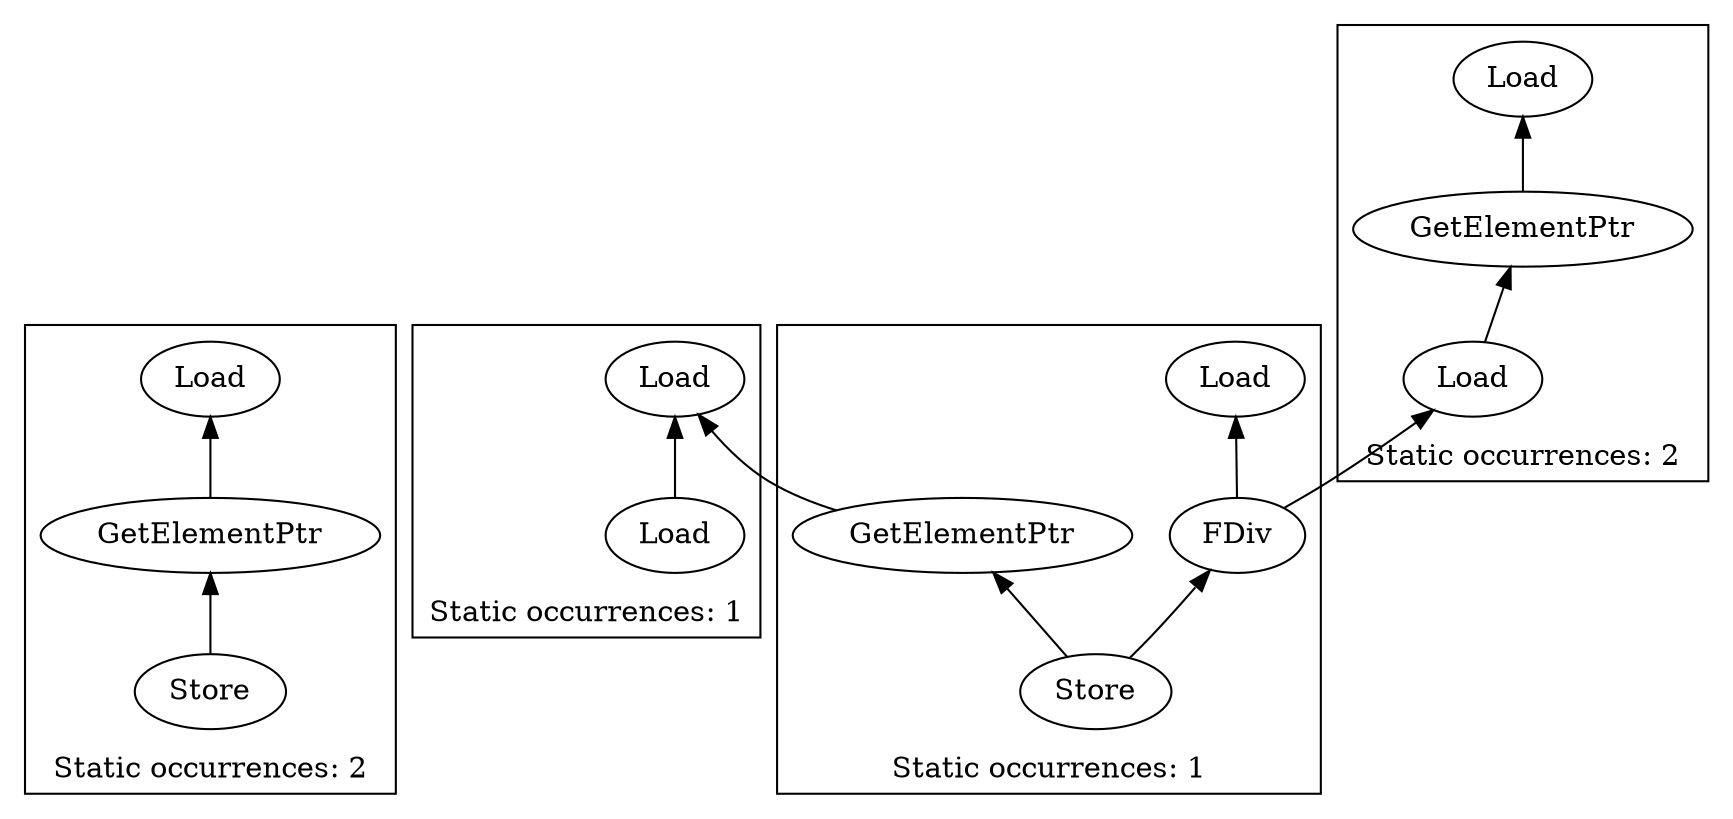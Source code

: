 strict digraph {
rankdir=BT
subgraph {
23 [label="GetElementPtr"]
23 -> {
21
}
21 [label="Load"]
24 [label="Store"]
24 -> {
23
}
cluster=true
label=<Static occurrences: 2>
}
subgraph {
53 [label="GetElementPtr"]
53 -> {
39
}
39 [label="Load"]
54 [label="Load"]
54 -> {
53
}
cluster=true
label=<Static occurrences: 2>
}
subgraph {
68 [label="Load"]
68 -> {
37
}
37 [label="Load"]
cluster=true
label=<Static occurrences: 1>
}
subgraph {
57 [label="FDiv"]
57 -> {
56
54
}
56 [label="Load"]
54 [label="Load"]
55 [label="GetElementPtr"]
55 -> {
37
}
37 [label="Load"]
58 [label="Store"]
58 -> {
57
57
55
}
cluster=true
label=<Static occurrences: 1>
}
}
